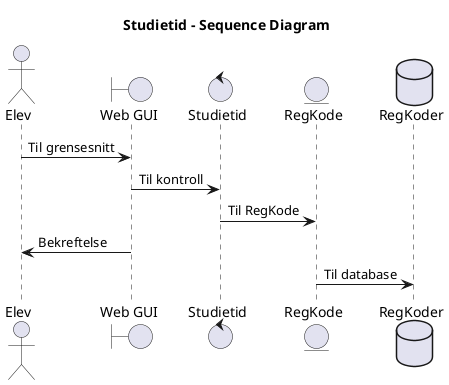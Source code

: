 @startuml

title "Studietid - Sequence Diagram"

actor Elev
boundary "Web GUI" as GUI
control "Studietid" as SC
entity RegKode
database RegKoder

Elev -> GUI : Til grensesnitt
GUI -> SC : Til kontroll
SC -> RegKode : Til RegKode
Elev <- GUI : Bekreftelse
RegKode -> RegKoder : Til database

@enduml